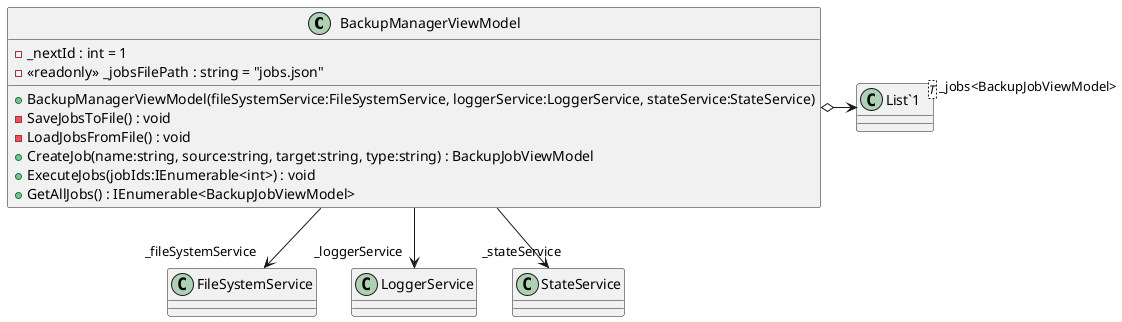 @startuml
class BackupManagerViewModel {
    - _nextId : int = 1
    + BackupManagerViewModel(fileSystemService:FileSystemService, loggerService:LoggerService, stateService:StateService)
    - <<readonly>> _jobsFilePath : string = "jobs.json"
    - SaveJobsToFile() : void
    - LoadJobsFromFile() : void
    + CreateJob(name:string, source:string, target:string, type:string) : BackupJobViewModel
    + ExecuteJobs(jobIds:IEnumerable<int>) : void
    + GetAllJobs() : IEnumerable<BackupJobViewModel>
}
class "List`1"<T> {
}
BackupManagerViewModel o-> "_jobs<BackupJobViewModel>" "List`1"
BackupManagerViewModel --> "_fileSystemService" FileSystemService
BackupManagerViewModel --> "_loggerService" LoggerService
BackupManagerViewModel --> "_stateService" StateService
@enduml
